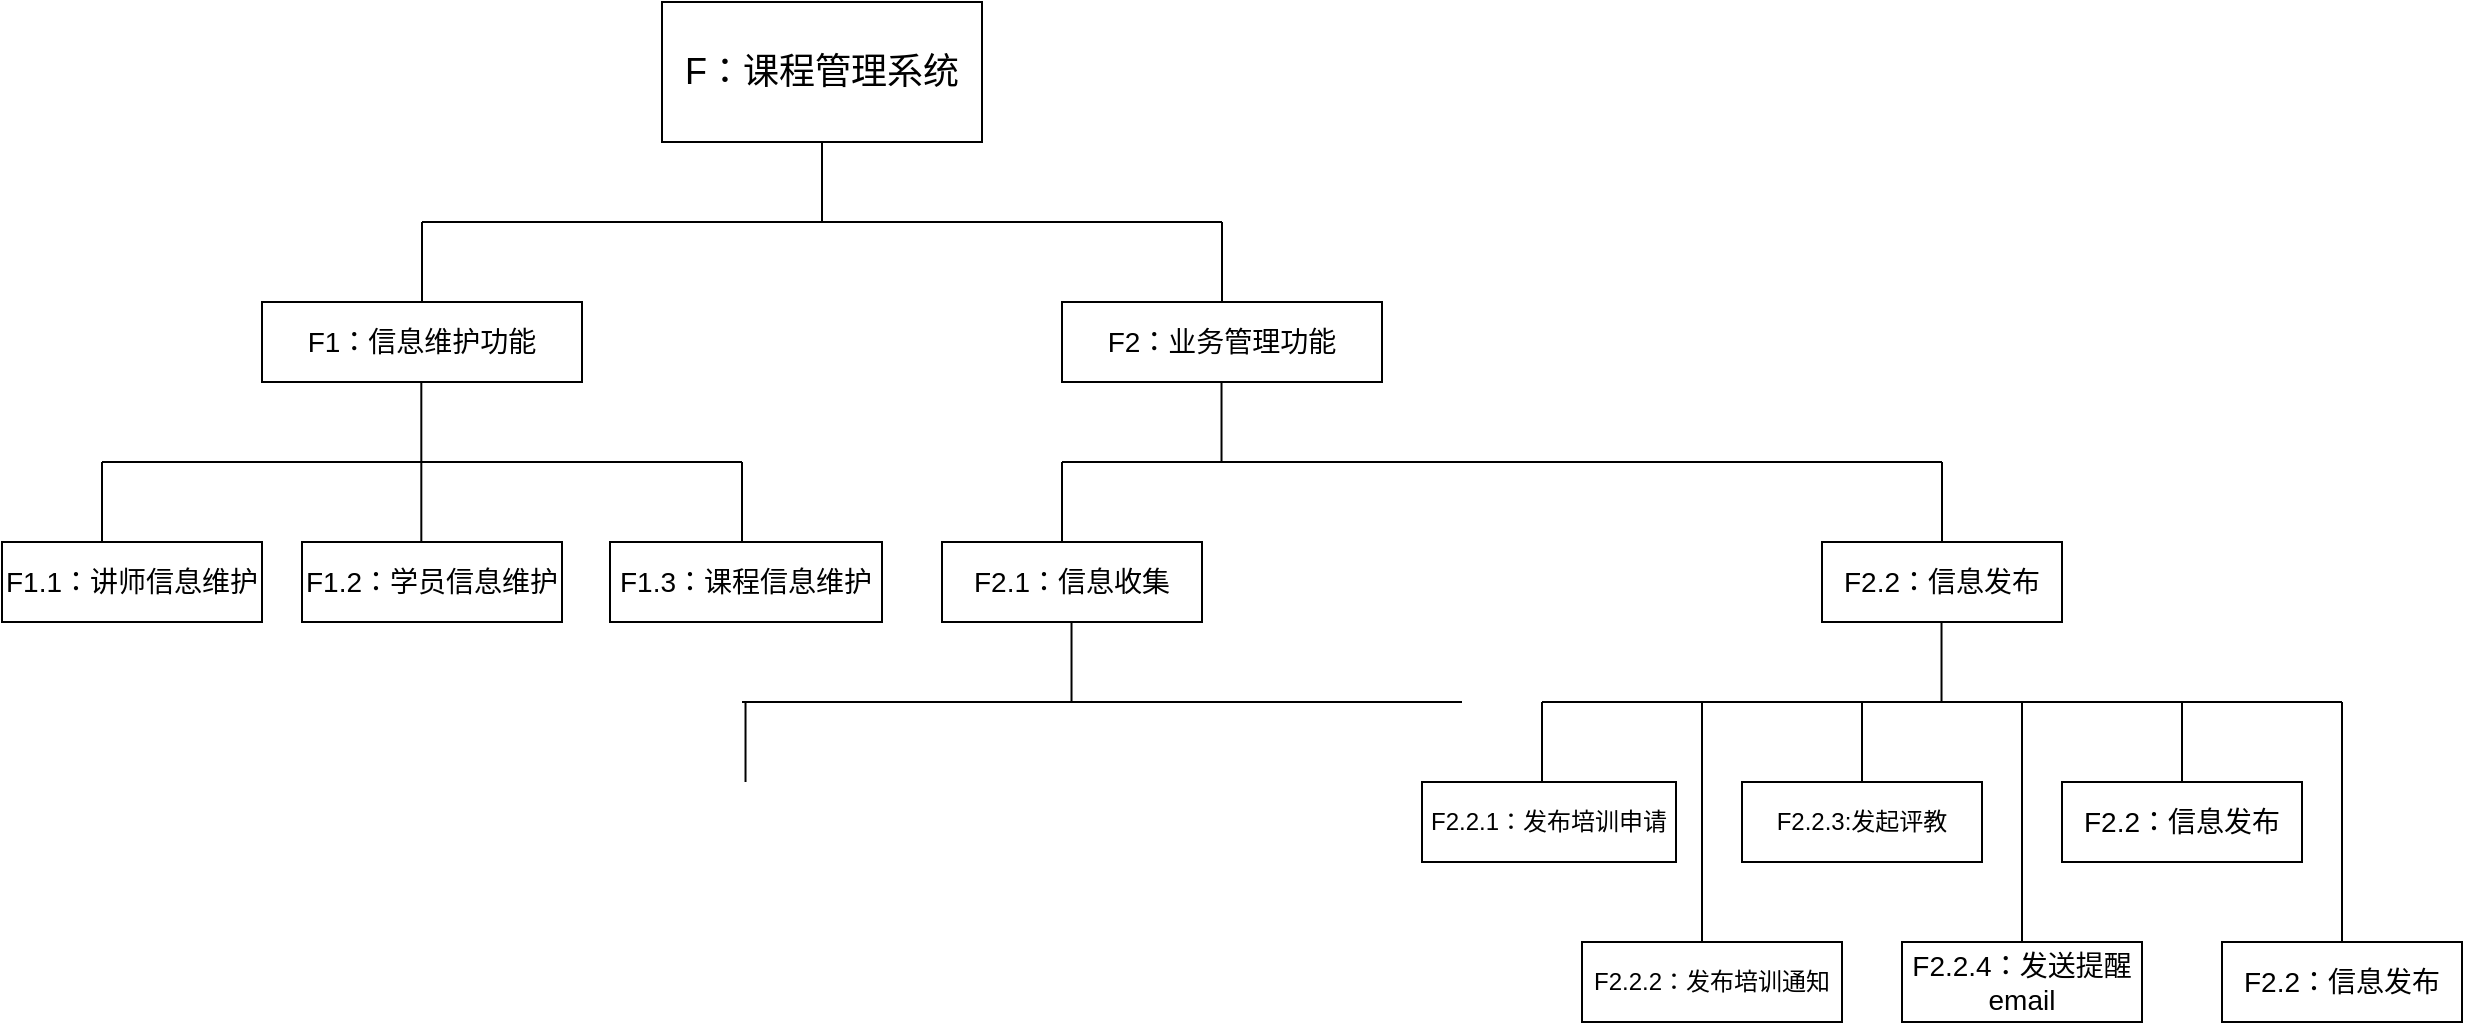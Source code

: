<mxfile version="21.1.2" type="device">
  <diagram name="第 1 页" id="Ou48yiXP82Oa-WQk1STt">
    <mxGraphModel dx="1536" dy="394" grid="1" gridSize="10" guides="1" tooltips="1" connect="1" arrows="1" fold="1" page="1" pageScale="1" pageWidth="827" pageHeight="1169" math="0" shadow="0">
      <root>
        <mxCell id="0" />
        <mxCell id="1" parent="0" />
        <mxCell id="C0MIv7GC0tTbdM5EoNIe-1" value="&lt;font style=&quot;font-size: 18px;&quot;&gt;F：课程管理系统&lt;/font&gt;" style="rounded=0;whiteSpace=wrap;html=1;" vertex="1" parent="1">
          <mxGeometry x="320" y="210" width="160" height="70" as="geometry" />
        </mxCell>
        <mxCell id="C0MIv7GC0tTbdM5EoNIe-3" value="" style="endArrow=none;html=1;rounded=0;entryX=0.5;entryY=1;entryDx=0;entryDy=0;movable=1;resizable=1;rotatable=1;deletable=1;editable=1;locked=0;connectable=1;" edge="1" parent="1" target="C0MIv7GC0tTbdM5EoNIe-1">
          <mxGeometry width="50" height="50" relative="1" as="geometry">
            <mxPoint x="400" y="320" as="sourcePoint" />
            <mxPoint x="380" y="310" as="targetPoint" />
            <Array as="points" />
          </mxGeometry>
        </mxCell>
        <mxCell id="C0MIv7GC0tTbdM5EoNIe-4" value="" style="endArrow=none;html=1;rounded=0;labelBackgroundColor=default;strokeColor=default;fontFamily=Helvetica;fontSize=11;fontColor=default;shape=connector;" edge="1" parent="1">
          <mxGeometry width="50" height="50" relative="1" as="geometry">
            <mxPoint x="200" y="320" as="sourcePoint" />
            <mxPoint x="600" y="320" as="targetPoint" />
          </mxGeometry>
        </mxCell>
        <mxCell id="C0MIv7GC0tTbdM5EoNIe-6" value="" style="endArrow=none;html=1;rounded=0;entryX=0.5;entryY=1;entryDx=0;entryDy=0;movable=1;resizable=1;rotatable=1;deletable=1;editable=1;locked=0;connectable=1;" edge="1" parent="1">
          <mxGeometry width="50" height="50" relative="1" as="geometry">
            <mxPoint x="200" y="360" as="sourcePoint" />
            <mxPoint x="200" y="320" as="targetPoint" />
            <Array as="points" />
          </mxGeometry>
        </mxCell>
        <mxCell id="C0MIv7GC0tTbdM5EoNIe-7" value="" style="endArrow=none;html=1;rounded=0;entryX=0.5;entryY=1;entryDx=0;entryDy=0;movable=1;resizable=1;rotatable=1;deletable=1;editable=1;locked=0;connectable=1;" edge="1" parent="1">
          <mxGeometry width="50" height="50" relative="1" as="geometry">
            <mxPoint x="600" y="360" as="sourcePoint" />
            <mxPoint x="600" y="320" as="targetPoint" />
            <Array as="points" />
          </mxGeometry>
        </mxCell>
        <mxCell id="C0MIv7GC0tTbdM5EoNIe-8" value="&lt;font style=&quot;font-size: 14px;&quot;&gt;F1：信息维护功能&lt;/font&gt;" style="rounded=0;whiteSpace=wrap;html=1;" vertex="1" parent="1">
          <mxGeometry x="120" y="360" width="160" height="40" as="geometry" />
        </mxCell>
        <mxCell id="C0MIv7GC0tTbdM5EoNIe-9" value="&lt;font style=&quot;font-size: 14px;&quot;&gt;F2：业务管理功能&lt;/font&gt;" style="rounded=0;whiteSpace=wrap;html=1;" vertex="1" parent="1">
          <mxGeometry x="520" y="360" width="160" height="40" as="geometry" />
        </mxCell>
        <mxCell id="C0MIv7GC0tTbdM5EoNIe-10" value="" style="endArrow=none;html=1;rounded=0;entryX=0.5;entryY=1;entryDx=0;entryDy=0;movable=1;resizable=1;rotatable=1;deletable=1;editable=1;locked=0;connectable=1;" edge="1" parent="1">
          <mxGeometry width="50" height="50" relative="1" as="geometry">
            <mxPoint x="199.66" y="440" as="sourcePoint" />
            <mxPoint x="199.66" y="400" as="targetPoint" />
            <Array as="points" />
          </mxGeometry>
        </mxCell>
        <mxCell id="C0MIv7GC0tTbdM5EoNIe-11" value="" style="endArrow=none;html=1;rounded=0;labelBackgroundColor=default;strokeColor=default;fontFamily=Helvetica;fontSize=11;fontColor=default;shape=connector;" edge="1" parent="1">
          <mxGeometry width="50" height="50" relative="1" as="geometry">
            <mxPoint x="40" y="440" as="sourcePoint" />
            <mxPoint x="360" y="440" as="targetPoint" />
          </mxGeometry>
        </mxCell>
        <mxCell id="C0MIv7GC0tTbdM5EoNIe-12" value="" style="endArrow=none;html=1;rounded=0;entryX=0.5;entryY=1;entryDx=0;entryDy=0;movable=1;resizable=1;rotatable=1;deletable=1;editable=1;locked=0;connectable=1;" edge="1" parent="1">
          <mxGeometry width="50" height="50" relative="1" as="geometry">
            <mxPoint x="199.66" y="480" as="sourcePoint" />
            <mxPoint x="199.66" y="440" as="targetPoint" />
            <Array as="points" />
          </mxGeometry>
        </mxCell>
        <mxCell id="C0MIv7GC0tTbdM5EoNIe-13" value="" style="endArrow=none;html=1;rounded=0;entryX=0.5;entryY=1;entryDx=0;entryDy=0;movable=1;resizable=1;rotatable=1;deletable=1;editable=1;locked=0;connectable=1;" edge="1" parent="1">
          <mxGeometry width="50" height="50" relative="1" as="geometry">
            <mxPoint x="360" y="480" as="sourcePoint" />
            <mxPoint x="360" y="440" as="targetPoint" />
            <Array as="points" />
          </mxGeometry>
        </mxCell>
        <mxCell id="C0MIv7GC0tTbdM5EoNIe-14" value="" style="endArrow=none;html=1;rounded=0;entryX=0.5;entryY=1;entryDx=0;entryDy=0;movable=1;resizable=1;rotatable=1;deletable=1;editable=1;locked=0;connectable=1;" edge="1" parent="1">
          <mxGeometry width="50" height="50" relative="1" as="geometry">
            <mxPoint x="40" y="480" as="sourcePoint" />
            <mxPoint x="40" y="440" as="targetPoint" />
            <Array as="points" />
          </mxGeometry>
        </mxCell>
        <mxCell id="C0MIv7GC0tTbdM5EoNIe-15" value="&lt;font style=&quot;font-size: 14px;&quot;&gt;F1.1：讲师信息维护&lt;/font&gt;" style="rounded=0;whiteSpace=wrap;html=1;" vertex="1" parent="1">
          <mxGeometry x="-10" y="480" width="130" height="40" as="geometry" />
        </mxCell>
        <mxCell id="C0MIv7GC0tTbdM5EoNIe-16" value="&lt;font style=&quot;font-size: 14px;&quot;&gt;F1.2：学员信息维护&lt;/font&gt;" style="rounded=0;whiteSpace=wrap;html=1;" vertex="1" parent="1">
          <mxGeometry x="140" y="480" width="130" height="40" as="geometry" />
        </mxCell>
        <mxCell id="C0MIv7GC0tTbdM5EoNIe-17" value="&lt;font style=&quot;font-size: 14px;&quot;&gt;F1.3：课程信息维护&lt;/font&gt;" style="rounded=0;whiteSpace=wrap;html=1;" vertex="1" parent="1">
          <mxGeometry x="294" y="480" width="136" height="40" as="geometry" />
        </mxCell>
        <mxCell id="C0MIv7GC0tTbdM5EoNIe-18" value="" style="endArrow=none;html=1;rounded=0;entryX=0.5;entryY=1;entryDx=0;entryDy=0;movable=1;resizable=1;rotatable=1;deletable=1;editable=1;locked=0;connectable=1;" edge="1" parent="1">
          <mxGeometry width="50" height="50" relative="1" as="geometry">
            <mxPoint x="599.76" y="440" as="sourcePoint" />
            <mxPoint x="599.76" y="400" as="targetPoint" />
            <Array as="points" />
          </mxGeometry>
        </mxCell>
        <mxCell id="C0MIv7GC0tTbdM5EoNIe-19" value="" style="endArrow=none;html=1;rounded=0;labelBackgroundColor=default;strokeColor=default;fontFamily=Helvetica;fontSize=11;fontColor=default;shape=connector;" edge="1" parent="1">
          <mxGeometry width="50" height="50" relative="1" as="geometry">
            <mxPoint x="520" y="440" as="sourcePoint" />
            <mxPoint x="960" y="440" as="targetPoint" />
          </mxGeometry>
        </mxCell>
        <mxCell id="C0MIv7GC0tTbdM5EoNIe-20" value="" style="endArrow=none;html=1;rounded=0;entryX=0.5;entryY=1;entryDx=0;entryDy=0;movable=1;resizable=1;rotatable=1;deletable=1;editable=1;locked=0;connectable=1;" edge="1" parent="1">
          <mxGeometry width="50" height="50" relative="1" as="geometry">
            <mxPoint x="960" y="480" as="sourcePoint" />
            <mxPoint x="960" y="440" as="targetPoint" />
            <Array as="points" />
          </mxGeometry>
        </mxCell>
        <mxCell id="C0MIv7GC0tTbdM5EoNIe-21" value="&lt;font style=&quot;font-size: 14px;&quot;&gt;F2.1：信息收集&lt;/font&gt;" style="rounded=0;whiteSpace=wrap;html=1;" vertex="1" parent="1">
          <mxGeometry x="460" y="480" width="130" height="40" as="geometry" />
        </mxCell>
        <mxCell id="C0MIv7GC0tTbdM5EoNIe-22" value="" style="endArrow=none;html=1;rounded=0;entryX=0.5;entryY=1;entryDx=0;entryDy=0;movable=1;resizable=1;rotatable=1;deletable=1;editable=1;locked=0;connectable=1;" edge="1" parent="1">
          <mxGeometry width="50" height="50" relative="1" as="geometry">
            <mxPoint x="520" y="480" as="sourcePoint" />
            <mxPoint x="520" y="440" as="targetPoint" />
            <Array as="points" />
          </mxGeometry>
        </mxCell>
        <mxCell id="C0MIv7GC0tTbdM5EoNIe-23" value="&lt;font style=&quot;font-size: 14px;&quot;&gt;F2.2：信息发布&lt;/font&gt;" style="rounded=0;whiteSpace=wrap;html=1;" vertex="1" parent="1">
          <mxGeometry x="900" y="480" width="120" height="40" as="geometry" />
        </mxCell>
        <mxCell id="C0MIv7GC0tTbdM5EoNIe-25" value="" style="endArrow=none;html=1;rounded=0;entryX=0.5;entryY=1;entryDx=0;entryDy=0;movable=1;resizable=1;rotatable=1;deletable=1;editable=1;locked=0;connectable=1;" edge="1" parent="1">
          <mxGeometry width="50" height="50" relative="1" as="geometry">
            <mxPoint x="524.76" y="560" as="sourcePoint" />
            <mxPoint x="524.76" y="520" as="targetPoint" />
            <Array as="points" />
          </mxGeometry>
        </mxCell>
        <mxCell id="C0MIv7GC0tTbdM5EoNIe-26" value="" style="endArrow=none;html=1;rounded=0;entryX=0.5;entryY=1;entryDx=0;entryDy=0;movable=1;resizable=1;rotatable=1;deletable=1;editable=1;locked=0;connectable=1;" edge="1" parent="1">
          <mxGeometry width="50" height="50" relative="1" as="geometry">
            <mxPoint x="959.76" y="560" as="sourcePoint" />
            <mxPoint x="959.76" y="520" as="targetPoint" />
            <Array as="points" />
          </mxGeometry>
        </mxCell>
        <mxCell id="C0MIv7GC0tTbdM5EoNIe-27" value="" style="endArrow=none;html=1;rounded=0;labelBackgroundColor=default;strokeColor=default;fontFamily=Helvetica;fontSize=11;fontColor=default;shape=connector;" edge="1" parent="1">
          <mxGeometry width="50" height="50" relative="1" as="geometry">
            <mxPoint x="360" y="560" as="sourcePoint" />
            <mxPoint x="720" y="560" as="targetPoint" />
          </mxGeometry>
        </mxCell>
        <mxCell id="C0MIv7GC0tTbdM5EoNIe-28" value="" style="endArrow=none;html=1;rounded=0;entryX=0.5;entryY=1;entryDx=0;entryDy=0;movable=1;resizable=1;rotatable=1;deletable=1;editable=1;locked=0;connectable=1;" edge="1" parent="1">
          <mxGeometry width="50" height="50" relative="1" as="geometry">
            <mxPoint x="361.76" y="600" as="sourcePoint" />
            <mxPoint x="361.76" y="560" as="targetPoint" />
            <Array as="points" />
          </mxGeometry>
        </mxCell>
        <mxCell id="C0MIv7GC0tTbdM5EoNIe-29" value="" style="endArrow=none;html=1;rounded=0;labelBackgroundColor=default;strokeColor=default;fontFamily=Helvetica;fontSize=11;fontColor=default;shape=connector;" edge="1" parent="1">
          <mxGeometry width="50" height="50" relative="1" as="geometry">
            <mxPoint x="760" y="560" as="sourcePoint" />
            <mxPoint x="1160" y="560" as="targetPoint" />
          </mxGeometry>
        </mxCell>
        <mxCell id="C0MIv7GC0tTbdM5EoNIe-30" value="" style="endArrow=none;html=1;rounded=0;entryX=0.5;entryY=1;entryDx=0;entryDy=0;movable=1;resizable=1;rotatable=1;deletable=1;editable=1;locked=0;connectable=1;" edge="1" parent="1">
          <mxGeometry width="50" height="50" relative="1" as="geometry">
            <mxPoint x="760" y="600" as="sourcePoint" />
            <mxPoint x="760" y="560" as="targetPoint" />
            <Array as="points" />
          </mxGeometry>
        </mxCell>
        <mxCell id="C0MIv7GC0tTbdM5EoNIe-31" value="" style="endArrow=none;html=1;rounded=0;entryX=0.5;entryY=1;entryDx=0;entryDy=0;movable=1;resizable=1;rotatable=1;deletable=1;editable=1;locked=0;connectable=1;" edge="1" parent="1">
          <mxGeometry width="50" height="50" relative="1" as="geometry">
            <mxPoint x="840" y="680" as="sourcePoint" />
            <mxPoint x="840" y="560" as="targetPoint" />
            <Array as="points" />
          </mxGeometry>
        </mxCell>
        <mxCell id="C0MIv7GC0tTbdM5EoNIe-32" value="" style="endArrow=none;html=1;rounded=0;entryX=0.5;entryY=1;entryDx=0;entryDy=0;movable=1;resizable=1;rotatable=1;deletable=1;editable=1;locked=0;connectable=1;" edge="1" parent="1">
          <mxGeometry width="50" height="50" relative="1" as="geometry">
            <mxPoint x="920" y="600" as="sourcePoint" />
            <mxPoint x="920" y="560" as="targetPoint" />
            <Array as="points" />
          </mxGeometry>
        </mxCell>
        <mxCell id="C0MIv7GC0tTbdM5EoNIe-33" value="" style="endArrow=none;html=1;rounded=0;entryX=0.5;entryY=1;entryDx=0;entryDy=0;movable=1;resizable=1;rotatable=1;deletable=1;editable=1;locked=0;connectable=1;" edge="1" parent="1">
          <mxGeometry width="50" height="50" relative="1" as="geometry">
            <mxPoint x="1000" y="680" as="sourcePoint" />
            <mxPoint x="1000" y="560" as="targetPoint" />
            <Array as="points" />
          </mxGeometry>
        </mxCell>
        <mxCell id="C0MIv7GC0tTbdM5EoNIe-34" value="&lt;font style=&quot;font-size: 12px;&quot;&gt;F2.2.1：发布培训申请&lt;/font&gt;" style="rounded=0;whiteSpace=wrap;html=1;" vertex="1" parent="1">
          <mxGeometry x="700" y="600" width="127" height="40" as="geometry" />
        </mxCell>
        <mxCell id="C0MIv7GC0tTbdM5EoNIe-35" value="" style="endArrow=none;html=1;rounded=0;entryX=0.5;entryY=1;entryDx=0;entryDy=0;movable=1;resizable=1;rotatable=1;deletable=1;editable=1;locked=0;connectable=1;" edge="1" parent="1">
          <mxGeometry width="50" height="50" relative="1" as="geometry">
            <mxPoint x="1080" y="600" as="sourcePoint" />
            <mxPoint x="1080" y="560" as="targetPoint" />
            <Array as="points" />
          </mxGeometry>
        </mxCell>
        <mxCell id="C0MIv7GC0tTbdM5EoNIe-36" value="" style="endArrow=none;html=1;rounded=0;entryX=0.5;entryY=1;entryDx=0;entryDy=0;movable=1;resizable=1;rotatable=1;deletable=1;editable=1;locked=0;connectable=1;" edge="1" parent="1">
          <mxGeometry width="50" height="50" relative="1" as="geometry">
            <mxPoint x="1160" y="680" as="sourcePoint" />
            <mxPoint x="1160" y="560" as="targetPoint" />
            <Array as="points" />
          </mxGeometry>
        </mxCell>
        <mxCell id="C0MIv7GC0tTbdM5EoNIe-37" value="&lt;font style=&quot;font-size: 12px;&quot;&gt;F2.2.2：发布培训通知&lt;/font&gt;" style="rounded=0;whiteSpace=wrap;html=1;" vertex="1" parent="1">
          <mxGeometry x="780" y="680" width="130" height="40" as="geometry" />
        </mxCell>
        <mxCell id="C0MIv7GC0tTbdM5EoNIe-38" value="&lt;font style=&quot;font-size: 12px;&quot;&gt;F2.2.3:发起评教&lt;/font&gt;" style="rounded=0;whiteSpace=wrap;html=1;" vertex="1" parent="1">
          <mxGeometry x="860" y="600" width="120" height="40" as="geometry" />
        </mxCell>
        <mxCell id="C0MIv7GC0tTbdM5EoNIe-39" value="&lt;font style=&quot;font-size: 14px;&quot;&gt;F2.2.4：发送提醒email&lt;/font&gt;" style="rounded=0;whiteSpace=wrap;html=1;" vertex="1" parent="1">
          <mxGeometry x="940" y="680" width="120" height="40" as="geometry" />
        </mxCell>
        <mxCell id="C0MIv7GC0tTbdM5EoNIe-40" value="&lt;font style=&quot;font-size: 14px;&quot;&gt;F2.2：信息发布&lt;/font&gt;" style="rounded=0;whiteSpace=wrap;html=1;" vertex="1" parent="1">
          <mxGeometry x="1020" y="600" width="120" height="40" as="geometry" />
        </mxCell>
        <mxCell id="C0MIv7GC0tTbdM5EoNIe-41" value="&lt;font style=&quot;font-size: 14px;&quot;&gt;F2.2：信息发布&lt;/font&gt;" style="rounded=0;whiteSpace=wrap;html=1;" vertex="1" parent="1">
          <mxGeometry x="1100" y="680" width="120" height="40" as="geometry" />
        </mxCell>
      </root>
    </mxGraphModel>
  </diagram>
</mxfile>
